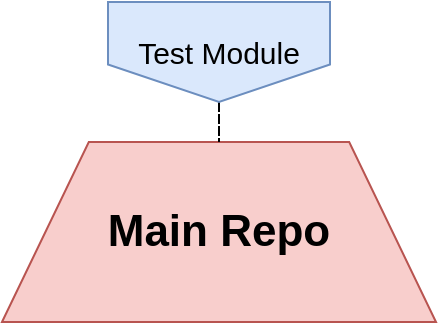 <mxfile version="10.7.5" type="device"><diagram id="6iS6Bn5_W5TWuh5cTB58" name="Page-1"><mxGraphModel dx="1010" dy="571" grid="1" gridSize="10" guides="1" tooltips="1" connect="1" arrows="1" fold="1" page="1" pageScale="1" pageWidth="827" pageHeight="1169" math="0" shadow="0"><root><mxCell id="0"/><mxCell id="1" parent="0"/><mxCell id="6gC-6w5OIeYEC3Yjj3qQ-1" value="&lt;font style=&quot;font-size: 22px&quot;&gt;&lt;b&gt;Main Repo&lt;/b&gt;&lt;/font&gt;" style="shape=trapezoid;perimeter=trapezoidPerimeter;whiteSpace=wrap;html=1;fillColor=#f8cecc;strokeColor=#b85450;" vertex="1" parent="1"><mxGeometry x="280" y="290" width="217" height="90" as="geometry"/></mxCell><mxCell id="6gC-6w5OIeYEC3Yjj3qQ-4" style="edgeStyle=orthogonalEdgeStyle;rounded=0;orthogonalLoop=1;jettySize=auto;html=1;exitX=0.5;exitY=1;exitDx=0;exitDy=0;fontSize=15;endArrow=none;endFill=0;dashed=1;" edge="1" parent="1" source="6gC-6w5OIeYEC3Yjj3qQ-2" target="6gC-6w5OIeYEC3Yjj3qQ-1"><mxGeometry relative="1" as="geometry"/></mxCell><mxCell id="6gC-6w5OIeYEC3Yjj3qQ-2" value="Test Module" style="shape=offPageConnector;whiteSpace=wrap;html=1;fontSize=15;fillColor=#dae8fc;strokeColor=#6c8ebf;" vertex="1" parent="1"><mxGeometry x="333" y="220" width="111" height="50" as="geometry"/></mxCell></root></mxGraphModel></diagram></mxfile>
